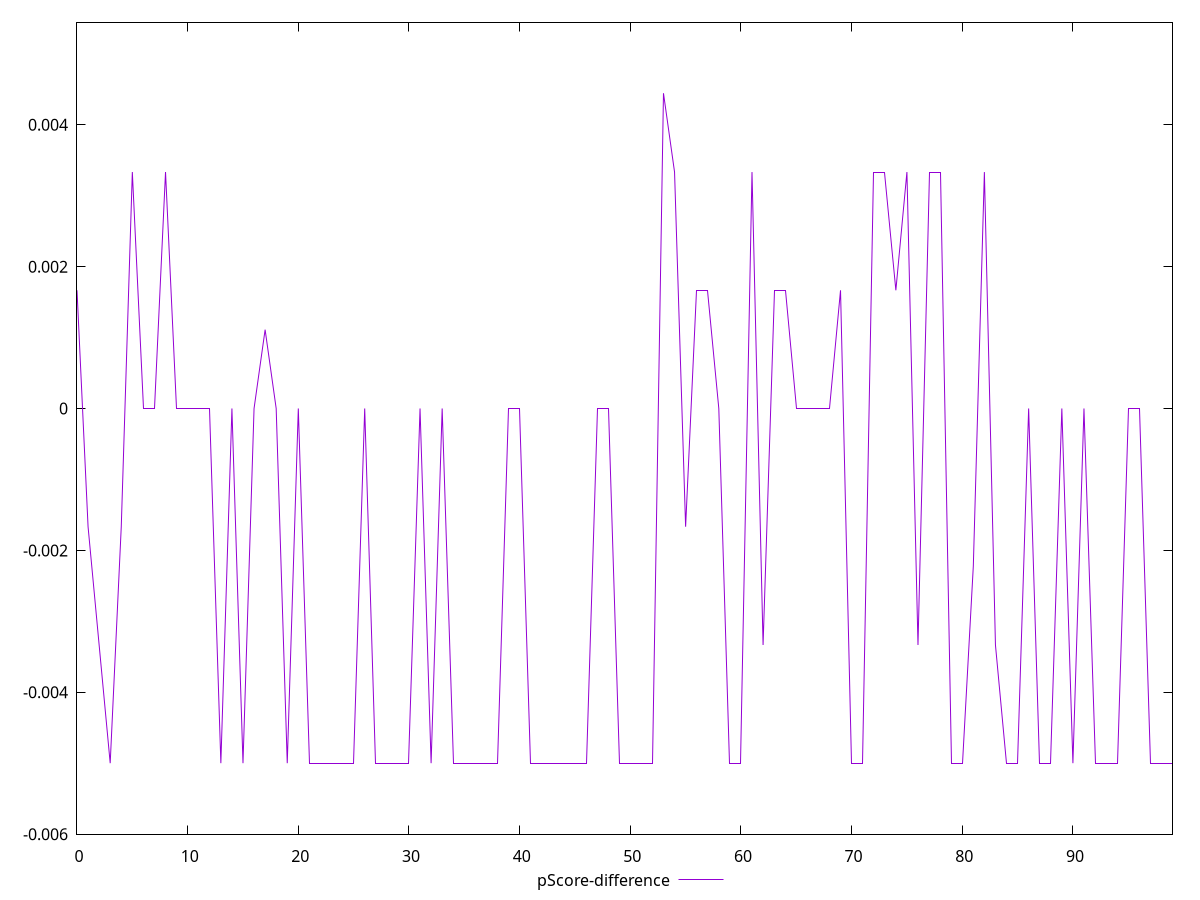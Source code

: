 reset

$pScoreDifference <<EOF
0 0.0016666666666667052
1 -0.0016666666666667052
2 -0.0033333333333332993
3 -0.0050000000000000044
4 -0.0016666666666665941
5 0.0033333333333332993
6 0
7 0
8 0.0033333333333332993
9 0
10 0
11 0
12 0
13 -0.0050000000000000044
14 0
15 -0.0050000000000000044
16 0
17 0.0011111111111111738
18 0
19 -0.0050000000000000044
20 0
21 -0.0050000000000000044
22 -0.0050000000000000044
23 -0.0050000000000000044
24 -0.0050000000000000044
25 -0.0050000000000000044
26 0
27 -0.0050000000000000044
28 -0.0050000000000000044
29 -0.0050000000000000044
30 -0.0050000000000000044
31 0
32 -0.0050000000000000044
33 0
34 -0.0050000000000000044
35 -0.0050000000000000044
36 -0.0050000000000000044
37 -0.0050000000000000044
38 -0.0050000000000000044
39 0
40 0
41 -0.0050000000000000044
42 -0.0050000000000000044
43 -0.0050000000000000044
44 -0.0050000000000000044
45 -0.0050000000000000044
46 -0.0050000000000000044
47 0
48 0
49 -0.0050000000000000044
50 -0.0050000000000000044
51 -0.0050000000000000044
52 -0.0050000000000000044
53 0.004444444444444473
54 0.0033333333333332993
55 -0.0016666666666667052
56 0.0016666666666667052
57 0.0016666666666667052
58 0
59 -0.0050000000000000044
60 -0.0050000000000000044
61 0.0033333333333332993
62 -0.0033333333333332993
63 0.0016666666666665941
64 0.0016666666666667052
65 0
66 0
67 0
68 0
69 0.0016666666666667052
70 -0.0050000000000000044
71 -0.0050000000000000044
72 0.0033333333333332993
73 0.0033333333333332993
74 0.0016666666666665941
75 0.0033333333333332993
76 -0.0033333333333332993
77 0.0033333333333332993
78 0.0033333333333332993
79 -0.0050000000000000044
80 -0.0050000000000000044
81 -0.0022222222222222365
82 0.0033333333333332993
83 -0.0033333333333332993
84 -0.0050000000000000044
85 -0.0050000000000000044
86 0
87 -0.0050000000000000044
88 -0.0050000000000000044
89 0
90 -0.0050000000000000044
91 0
92 -0.0050000000000000044
93 -0.0050000000000000044
94 -0.0050000000000000044
95 0
96 0
97 -0.0050000000000000044
98 -0.0050000000000000044
99 -0.0050000000000000044
EOF

set key outside below
set xrange [0:99]
set yrange [-0.0060000000000000045:0.005444444444444473]
set trange [-0.0060000000000000045:0.005444444444444473]
set terminal svg size 640, 500 enhanced background rgb 'white'
set output "reprap/unused-css-rules/samples/pages+cached+noexternal+nomedia/pScore-difference/values.svg"

plot $pScoreDifference title "pScore-difference" with line

reset
